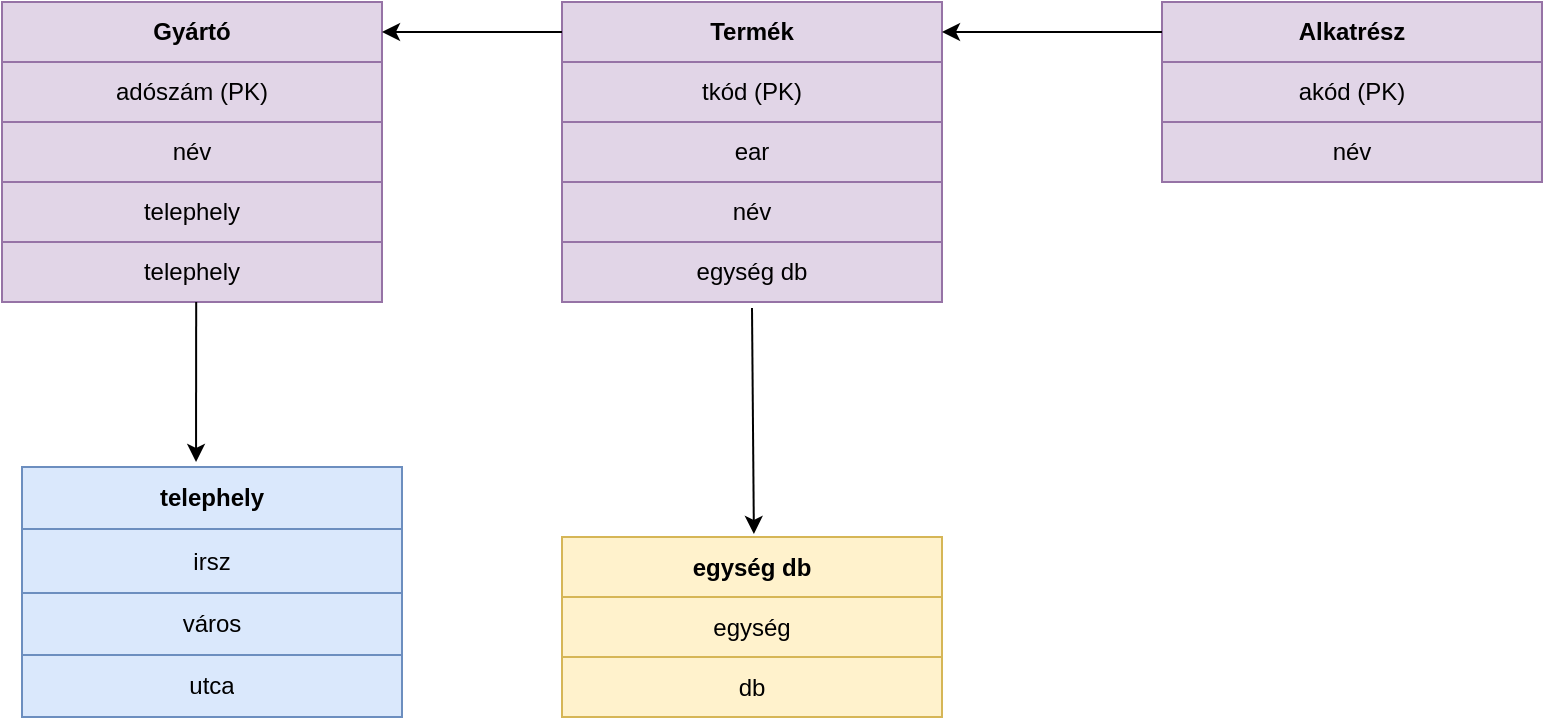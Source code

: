 <mxfile version="24.8.4">
  <diagram name="1 oldal" id="1HkdUJ_a2k5po3Bl3RXk">
    <mxGraphModel dx="1434" dy="728" grid="1" gridSize="10" guides="1" tooltips="1" connect="1" arrows="1" fold="1" page="1" pageScale="1" pageWidth="827" pageHeight="1169" math="0" shadow="0">
      <root>
        <mxCell id="0" />
        <mxCell id="1" parent="0" />
        <mxCell id="wHkAmi0p0ycmTFPruKUB-1" value="" style="shape=table;startSize=0;container=1;collapsible=0;childLayout=tableLayout;fillColor=#e1d5e7;strokeColor=#9673a6;" vertex="1" parent="1">
          <mxGeometry x="300" y="210" width="190" height="150" as="geometry" />
        </mxCell>
        <mxCell id="wHkAmi0p0ycmTFPruKUB-2" value="" style="shape=tableRow;horizontal=0;startSize=0;swimlaneHead=0;swimlaneBody=0;strokeColor=inherit;top=0;left=0;bottom=0;right=0;collapsible=0;dropTarget=0;fillColor=none;points=[[0,0.5],[1,0.5]];portConstraint=eastwest;" vertex="1" parent="wHkAmi0p0ycmTFPruKUB-1">
          <mxGeometry width="190" height="30" as="geometry" />
        </mxCell>
        <mxCell id="wHkAmi0p0ycmTFPruKUB-3" value="&lt;b&gt;Termék&lt;/b&gt;" style="shape=partialRectangle;html=1;whiteSpace=wrap;connectable=0;strokeColor=inherit;overflow=hidden;fillColor=none;top=0;left=0;bottom=0;right=0;pointerEvents=1;" vertex="1" parent="wHkAmi0p0ycmTFPruKUB-2">
          <mxGeometry width="190" height="30" as="geometry">
            <mxRectangle width="190" height="30" as="alternateBounds" />
          </mxGeometry>
        </mxCell>
        <mxCell id="wHkAmi0p0ycmTFPruKUB-4" value="" style="shape=tableRow;horizontal=0;startSize=0;swimlaneHead=0;swimlaneBody=0;strokeColor=inherit;top=0;left=0;bottom=0;right=0;collapsible=0;dropTarget=0;fillColor=none;points=[[0,0.5],[1,0.5]];portConstraint=eastwest;" vertex="1" parent="wHkAmi0p0ycmTFPruKUB-1">
          <mxGeometry y="30" width="190" height="30" as="geometry" />
        </mxCell>
        <mxCell id="wHkAmi0p0ycmTFPruKUB-5" value="tkód (PK)" style="shape=partialRectangle;html=1;whiteSpace=wrap;connectable=0;strokeColor=inherit;overflow=hidden;fillColor=none;top=0;left=0;bottom=0;right=0;pointerEvents=1;" vertex="1" parent="wHkAmi0p0ycmTFPruKUB-4">
          <mxGeometry width="190" height="30" as="geometry">
            <mxRectangle width="190" height="30" as="alternateBounds" />
          </mxGeometry>
        </mxCell>
        <mxCell id="wHkAmi0p0ycmTFPruKUB-6" value="" style="shape=tableRow;horizontal=0;startSize=0;swimlaneHead=0;swimlaneBody=0;strokeColor=inherit;top=0;left=0;bottom=0;right=0;collapsible=0;dropTarget=0;fillColor=none;points=[[0,0.5],[1,0.5]];portConstraint=eastwest;" vertex="1" parent="wHkAmi0p0ycmTFPruKUB-1">
          <mxGeometry y="60" width="190" height="30" as="geometry" />
        </mxCell>
        <mxCell id="wHkAmi0p0ycmTFPruKUB-7" value="ear" style="shape=partialRectangle;html=1;whiteSpace=wrap;connectable=0;strokeColor=inherit;overflow=hidden;fillColor=none;top=0;left=0;bottom=0;right=0;pointerEvents=1;" vertex="1" parent="wHkAmi0p0ycmTFPruKUB-6">
          <mxGeometry width="190" height="30" as="geometry">
            <mxRectangle width="190" height="30" as="alternateBounds" />
          </mxGeometry>
        </mxCell>
        <mxCell id="wHkAmi0p0ycmTFPruKUB-8" value="" style="shape=tableRow;horizontal=0;startSize=0;swimlaneHead=0;swimlaneBody=0;strokeColor=inherit;top=0;left=0;bottom=0;right=0;collapsible=0;dropTarget=0;fillColor=none;points=[[0,0.5],[1,0.5]];portConstraint=eastwest;" vertex="1" parent="wHkAmi0p0ycmTFPruKUB-1">
          <mxGeometry y="90" width="190" height="30" as="geometry" />
        </mxCell>
        <mxCell id="wHkAmi0p0ycmTFPruKUB-9" value="név" style="shape=partialRectangle;html=1;whiteSpace=wrap;connectable=0;strokeColor=inherit;overflow=hidden;fillColor=none;top=0;left=0;bottom=0;right=0;pointerEvents=1;" vertex="1" parent="wHkAmi0p0ycmTFPruKUB-8">
          <mxGeometry width="190" height="30" as="geometry">
            <mxRectangle width="190" height="30" as="alternateBounds" />
          </mxGeometry>
        </mxCell>
        <mxCell id="wHkAmi0p0ycmTFPruKUB-10" value="" style="shape=tableRow;horizontal=0;startSize=0;swimlaneHead=0;swimlaneBody=0;strokeColor=inherit;top=0;left=0;bottom=0;right=0;collapsible=0;dropTarget=0;fillColor=none;points=[[0,0.5],[1,0.5]];portConstraint=eastwest;" vertex="1" parent="wHkAmi0p0ycmTFPruKUB-1">
          <mxGeometry y="120" width="190" height="30" as="geometry" />
        </mxCell>
        <mxCell id="wHkAmi0p0ycmTFPruKUB-11" value="egység db" style="shape=partialRectangle;html=1;whiteSpace=wrap;connectable=0;strokeColor=inherit;overflow=hidden;fillColor=none;top=0;left=0;bottom=0;right=0;pointerEvents=1;" vertex="1" parent="wHkAmi0p0ycmTFPruKUB-10">
          <mxGeometry width="190" height="30" as="geometry">
            <mxRectangle width="190" height="30" as="alternateBounds" />
          </mxGeometry>
        </mxCell>
        <mxCell id="wHkAmi0p0ycmTFPruKUB-23" value="" style="shape=table;startSize=0;container=1;collapsible=0;childLayout=tableLayout;fillColor=#e1d5e7;strokeColor=#9673a6;" vertex="1" parent="1">
          <mxGeometry x="20" y="210" width="190" height="150" as="geometry" />
        </mxCell>
        <mxCell id="wHkAmi0p0ycmTFPruKUB-24" value="" style="shape=tableRow;horizontal=0;startSize=0;swimlaneHead=0;swimlaneBody=0;strokeColor=inherit;top=0;left=0;bottom=0;right=0;collapsible=0;dropTarget=0;fillColor=none;points=[[0,0.5],[1,0.5]];portConstraint=eastwest;" vertex="1" parent="wHkAmi0p0ycmTFPruKUB-23">
          <mxGeometry width="190" height="30" as="geometry" />
        </mxCell>
        <mxCell id="wHkAmi0p0ycmTFPruKUB-25" value="&lt;b&gt;Gyártó&lt;/b&gt;" style="shape=partialRectangle;html=1;whiteSpace=wrap;connectable=0;strokeColor=inherit;overflow=hidden;fillColor=none;top=0;left=0;bottom=0;right=0;pointerEvents=1;" vertex="1" parent="wHkAmi0p0ycmTFPruKUB-24">
          <mxGeometry width="190" height="30" as="geometry">
            <mxRectangle width="190" height="30" as="alternateBounds" />
          </mxGeometry>
        </mxCell>
        <mxCell id="wHkAmi0p0ycmTFPruKUB-26" value="" style="shape=tableRow;horizontal=0;startSize=0;swimlaneHead=0;swimlaneBody=0;strokeColor=inherit;top=0;left=0;bottom=0;right=0;collapsible=0;dropTarget=0;fillColor=none;points=[[0,0.5],[1,0.5]];portConstraint=eastwest;" vertex="1" parent="wHkAmi0p0ycmTFPruKUB-23">
          <mxGeometry y="30" width="190" height="30" as="geometry" />
        </mxCell>
        <mxCell id="wHkAmi0p0ycmTFPruKUB-27" value="adószám (PK)" style="shape=partialRectangle;html=1;whiteSpace=wrap;connectable=0;strokeColor=inherit;overflow=hidden;fillColor=none;top=0;left=0;bottom=0;right=0;pointerEvents=1;" vertex="1" parent="wHkAmi0p0ycmTFPruKUB-26">
          <mxGeometry width="190" height="30" as="geometry">
            <mxRectangle width="190" height="30" as="alternateBounds" />
          </mxGeometry>
        </mxCell>
        <mxCell id="wHkAmi0p0ycmTFPruKUB-28" value="" style="shape=tableRow;horizontal=0;startSize=0;swimlaneHead=0;swimlaneBody=0;strokeColor=inherit;top=0;left=0;bottom=0;right=0;collapsible=0;dropTarget=0;fillColor=none;points=[[0,0.5],[1,0.5]];portConstraint=eastwest;" vertex="1" parent="wHkAmi0p0ycmTFPruKUB-23">
          <mxGeometry y="60" width="190" height="30" as="geometry" />
        </mxCell>
        <mxCell id="wHkAmi0p0ycmTFPruKUB-29" value="név" style="shape=partialRectangle;html=1;whiteSpace=wrap;connectable=0;strokeColor=inherit;overflow=hidden;fillColor=none;top=0;left=0;bottom=0;right=0;pointerEvents=1;" vertex="1" parent="wHkAmi0p0ycmTFPruKUB-28">
          <mxGeometry width="190" height="30" as="geometry">
            <mxRectangle width="190" height="30" as="alternateBounds" />
          </mxGeometry>
        </mxCell>
        <mxCell id="wHkAmi0p0ycmTFPruKUB-30" value="" style="shape=tableRow;horizontal=0;startSize=0;swimlaneHead=0;swimlaneBody=0;strokeColor=inherit;top=0;left=0;bottom=0;right=0;collapsible=0;dropTarget=0;fillColor=none;points=[[0,0.5],[1,0.5]];portConstraint=eastwest;" vertex="1" parent="wHkAmi0p0ycmTFPruKUB-23">
          <mxGeometry y="90" width="190" height="30" as="geometry" />
        </mxCell>
        <mxCell id="wHkAmi0p0ycmTFPruKUB-31" value="telephely" style="shape=partialRectangle;html=1;whiteSpace=wrap;connectable=0;strokeColor=inherit;overflow=hidden;fillColor=none;top=0;left=0;bottom=0;right=0;pointerEvents=1;" vertex="1" parent="wHkAmi0p0ycmTFPruKUB-30">
          <mxGeometry width="190" height="30" as="geometry">
            <mxRectangle width="190" height="30" as="alternateBounds" />
          </mxGeometry>
        </mxCell>
        <mxCell id="wHkAmi0p0ycmTFPruKUB-32" value="" style="shape=tableRow;horizontal=0;startSize=0;swimlaneHead=0;swimlaneBody=0;strokeColor=inherit;top=0;left=0;bottom=0;right=0;collapsible=0;dropTarget=0;fillColor=none;points=[[0,0.5],[1,0.5]];portConstraint=eastwest;" vertex="1" parent="wHkAmi0p0ycmTFPruKUB-23">
          <mxGeometry y="120" width="190" height="30" as="geometry" />
        </mxCell>
        <mxCell id="wHkAmi0p0ycmTFPruKUB-33" value="telephely" style="shape=partialRectangle;html=1;whiteSpace=wrap;connectable=0;strokeColor=inherit;overflow=hidden;fillColor=none;top=0;left=0;bottom=0;right=0;pointerEvents=1;" vertex="1" parent="wHkAmi0p0ycmTFPruKUB-32">
          <mxGeometry width="190" height="30" as="geometry">
            <mxRectangle width="190" height="30" as="alternateBounds" />
          </mxGeometry>
        </mxCell>
        <mxCell id="wHkAmi0p0ycmTFPruKUB-34" value="" style="shape=table;startSize=0;container=1;collapsible=0;childLayout=tableLayout;fillColor=#e1d5e7;strokeColor=#9673a6;" vertex="1" parent="1">
          <mxGeometry x="600" y="210" width="190" height="90" as="geometry" />
        </mxCell>
        <mxCell id="wHkAmi0p0ycmTFPruKUB-35" value="" style="shape=tableRow;horizontal=0;startSize=0;swimlaneHead=0;swimlaneBody=0;strokeColor=inherit;top=0;left=0;bottom=0;right=0;collapsible=0;dropTarget=0;fillColor=none;points=[[0,0.5],[1,0.5]];portConstraint=eastwest;" vertex="1" parent="wHkAmi0p0ycmTFPruKUB-34">
          <mxGeometry width="190" height="30" as="geometry" />
        </mxCell>
        <mxCell id="wHkAmi0p0ycmTFPruKUB-36" value="&lt;b&gt;Alkatrész&lt;/b&gt;" style="shape=partialRectangle;html=1;whiteSpace=wrap;connectable=0;strokeColor=inherit;overflow=hidden;fillColor=none;top=0;left=0;bottom=0;right=0;pointerEvents=1;" vertex="1" parent="wHkAmi0p0ycmTFPruKUB-35">
          <mxGeometry width="190" height="30" as="geometry">
            <mxRectangle width="190" height="30" as="alternateBounds" />
          </mxGeometry>
        </mxCell>
        <mxCell id="wHkAmi0p0ycmTFPruKUB-37" value="" style="shape=tableRow;horizontal=0;startSize=0;swimlaneHead=0;swimlaneBody=0;strokeColor=inherit;top=0;left=0;bottom=0;right=0;collapsible=0;dropTarget=0;fillColor=none;points=[[0,0.5],[1,0.5]];portConstraint=eastwest;" vertex="1" parent="wHkAmi0p0ycmTFPruKUB-34">
          <mxGeometry y="30" width="190" height="30" as="geometry" />
        </mxCell>
        <mxCell id="wHkAmi0p0ycmTFPruKUB-38" value="akód (PK)" style="shape=partialRectangle;html=1;whiteSpace=wrap;connectable=0;strokeColor=inherit;overflow=hidden;fillColor=none;top=0;left=0;bottom=0;right=0;pointerEvents=1;" vertex="1" parent="wHkAmi0p0ycmTFPruKUB-37">
          <mxGeometry width="190" height="30" as="geometry">
            <mxRectangle width="190" height="30" as="alternateBounds" />
          </mxGeometry>
        </mxCell>
        <mxCell id="wHkAmi0p0ycmTFPruKUB-39" value="" style="shape=tableRow;horizontal=0;startSize=0;swimlaneHead=0;swimlaneBody=0;strokeColor=inherit;top=0;left=0;bottom=0;right=0;collapsible=0;dropTarget=0;fillColor=none;points=[[0,0.5],[1,0.5]];portConstraint=eastwest;" vertex="1" parent="wHkAmi0p0ycmTFPruKUB-34">
          <mxGeometry y="60" width="190" height="30" as="geometry" />
        </mxCell>
        <mxCell id="wHkAmi0p0ycmTFPruKUB-40" value="név" style="shape=partialRectangle;html=1;whiteSpace=wrap;connectable=0;strokeColor=inherit;overflow=hidden;fillColor=none;top=0;left=0;bottom=0;right=0;pointerEvents=1;" vertex="1" parent="wHkAmi0p0ycmTFPruKUB-39">
          <mxGeometry width="190" height="30" as="geometry">
            <mxRectangle width="190" height="30" as="alternateBounds" />
          </mxGeometry>
        </mxCell>
        <mxCell id="wHkAmi0p0ycmTFPruKUB-41" value="" style="shape=table;startSize=0;container=1;collapsible=0;childLayout=tableLayout;fillColor=#dae8fc;strokeColor=#6c8ebf;" vertex="1" parent="1">
          <mxGeometry x="30" y="442.5" width="190" height="125" as="geometry" />
        </mxCell>
        <mxCell id="wHkAmi0p0ycmTFPruKUB-42" value="" style="shape=tableRow;horizontal=0;startSize=0;swimlaneHead=0;swimlaneBody=0;strokeColor=inherit;top=0;left=0;bottom=0;right=0;collapsible=0;dropTarget=0;fillColor=none;points=[[0,0.5],[1,0.5]];portConstraint=eastwest;" vertex="1" parent="wHkAmi0p0ycmTFPruKUB-41">
          <mxGeometry width="190" height="31" as="geometry" />
        </mxCell>
        <mxCell id="wHkAmi0p0ycmTFPruKUB-43" value="&lt;b&gt;telephely&lt;/b&gt;" style="shape=partialRectangle;html=1;whiteSpace=wrap;connectable=0;strokeColor=inherit;overflow=hidden;fillColor=none;top=0;left=0;bottom=0;right=0;pointerEvents=1;" vertex="1" parent="wHkAmi0p0ycmTFPruKUB-42">
          <mxGeometry width="190" height="31" as="geometry">
            <mxRectangle width="190" height="31" as="alternateBounds" />
          </mxGeometry>
        </mxCell>
        <mxCell id="wHkAmi0p0ycmTFPruKUB-44" value="" style="shape=tableRow;horizontal=0;startSize=0;swimlaneHead=0;swimlaneBody=0;strokeColor=inherit;top=0;left=0;bottom=0;right=0;collapsible=0;dropTarget=0;fillColor=none;points=[[0,0.5],[1,0.5]];portConstraint=eastwest;" vertex="1" parent="wHkAmi0p0ycmTFPruKUB-41">
          <mxGeometry y="31" width="190" height="32" as="geometry" />
        </mxCell>
        <mxCell id="wHkAmi0p0ycmTFPruKUB-45" value="irsz" style="shape=partialRectangle;html=1;whiteSpace=wrap;connectable=0;strokeColor=inherit;overflow=hidden;fillColor=none;top=0;left=0;bottom=0;right=0;pointerEvents=1;" vertex="1" parent="wHkAmi0p0ycmTFPruKUB-44">
          <mxGeometry width="190" height="32" as="geometry">
            <mxRectangle width="190" height="32" as="alternateBounds" />
          </mxGeometry>
        </mxCell>
        <mxCell id="wHkAmi0p0ycmTFPruKUB-46" value="" style="shape=tableRow;horizontal=0;startSize=0;swimlaneHead=0;swimlaneBody=0;strokeColor=inherit;top=0;left=0;bottom=0;right=0;collapsible=0;dropTarget=0;fillColor=none;points=[[0,0.5],[1,0.5]];portConstraint=eastwest;" vertex="1" parent="wHkAmi0p0ycmTFPruKUB-41">
          <mxGeometry y="63" width="190" height="31" as="geometry" />
        </mxCell>
        <mxCell id="wHkAmi0p0ycmTFPruKUB-47" value="város" style="shape=partialRectangle;html=1;whiteSpace=wrap;connectable=0;strokeColor=inherit;overflow=hidden;fillColor=none;top=0;left=0;bottom=0;right=0;pointerEvents=1;" vertex="1" parent="wHkAmi0p0ycmTFPruKUB-46">
          <mxGeometry width="190" height="31" as="geometry">
            <mxRectangle width="190" height="31" as="alternateBounds" />
          </mxGeometry>
        </mxCell>
        <mxCell id="wHkAmi0p0ycmTFPruKUB-48" value="" style="shape=tableRow;horizontal=0;startSize=0;swimlaneHead=0;swimlaneBody=0;strokeColor=inherit;top=0;left=0;bottom=0;right=0;collapsible=0;dropTarget=0;fillColor=none;points=[[0,0.5],[1,0.5]];portConstraint=eastwest;" vertex="1" parent="wHkAmi0p0ycmTFPruKUB-41">
          <mxGeometry y="94" width="190" height="31" as="geometry" />
        </mxCell>
        <mxCell id="wHkAmi0p0ycmTFPruKUB-49" value="utca" style="shape=partialRectangle;html=1;whiteSpace=wrap;connectable=0;strokeColor=inherit;overflow=hidden;fillColor=none;top=0;left=0;bottom=0;right=0;pointerEvents=1;" vertex="1" parent="wHkAmi0p0ycmTFPruKUB-48">
          <mxGeometry width="190" height="31" as="geometry">
            <mxRectangle width="190" height="31" as="alternateBounds" />
          </mxGeometry>
        </mxCell>
        <mxCell id="wHkAmi0p0ycmTFPruKUB-52" value="" style="shape=table;startSize=0;container=1;collapsible=0;childLayout=tableLayout;fillColor=#fff2cc;strokeColor=#d6b656;" vertex="1" parent="1">
          <mxGeometry x="300" y="477.5" width="190" height="90" as="geometry" />
        </mxCell>
        <mxCell id="wHkAmi0p0ycmTFPruKUB-53" value="" style="shape=tableRow;horizontal=0;startSize=0;swimlaneHead=0;swimlaneBody=0;strokeColor=inherit;top=0;left=0;bottom=0;right=0;collapsible=0;dropTarget=0;fillColor=none;points=[[0,0.5],[1,0.5]];portConstraint=eastwest;" vertex="1" parent="wHkAmi0p0ycmTFPruKUB-52">
          <mxGeometry width="190" height="30" as="geometry" />
        </mxCell>
        <mxCell id="wHkAmi0p0ycmTFPruKUB-54" value="&lt;b&gt;egység db&lt;/b&gt;" style="shape=partialRectangle;html=1;whiteSpace=wrap;connectable=0;strokeColor=inherit;overflow=hidden;fillColor=none;top=0;left=0;bottom=0;right=0;pointerEvents=1;" vertex="1" parent="wHkAmi0p0ycmTFPruKUB-53">
          <mxGeometry width="190" height="30" as="geometry">
            <mxRectangle width="190" height="30" as="alternateBounds" />
          </mxGeometry>
        </mxCell>
        <mxCell id="wHkAmi0p0ycmTFPruKUB-55" value="" style="shape=tableRow;horizontal=0;startSize=0;swimlaneHead=0;swimlaneBody=0;strokeColor=inherit;top=0;left=0;bottom=0;right=0;collapsible=0;dropTarget=0;fillColor=none;points=[[0,0.5],[1,0.5]];portConstraint=eastwest;" vertex="1" parent="wHkAmi0p0ycmTFPruKUB-52">
          <mxGeometry y="30" width="190" height="30" as="geometry" />
        </mxCell>
        <mxCell id="wHkAmi0p0ycmTFPruKUB-56" value="egység" style="shape=partialRectangle;html=1;whiteSpace=wrap;connectable=0;strokeColor=inherit;overflow=hidden;fillColor=none;top=0;left=0;bottom=0;right=0;pointerEvents=1;" vertex="1" parent="wHkAmi0p0ycmTFPruKUB-55">
          <mxGeometry width="190" height="30" as="geometry">
            <mxRectangle width="190" height="30" as="alternateBounds" />
          </mxGeometry>
        </mxCell>
        <mxCell id="wHkAmi0p0ycmTFPruKUB-57" value="" style="shape=tableRow;horizontal=0;startSize=0;swimlaneHead=0;swimlaneBody=0;strokeColor=inherit;top=0;left=0;bottom=0;right=0;collapsible=0;dropTarget=0;fillColor=none;points=[[0,0.5],[1,0.5]];portConstraint=eastwest;" vertex="1" parent="wHkAmi0p0ycmTFPruKUB-52">
          <mxGeometry y="60" width="190" height="30" as="geometry" />
        </mxCell>
        <mxCell id="wHkAmi0p0ycmTFPruKUB-58" value="db" style="shape=partialRectangle;html=1;whiteSpace=wrap;connectable=0;strokeColor=inherit;overflow=hidden;fillColor=none;top=0;left=0;bottom=0;right=0;pointerEvents=1;" vertex="1" parent="wHkAmi0p0ycmTFPruKUB-57">
          <mxGeometry width="190" height="30" as="geometry">
            <mxRectangle width="190" height="30" as="alternateBounds" />
          </mxGeometry>
        </mxCell>
        <mxCell id="wHkAmi0p0ycmTFPruKUB-61" value="" style="endArrow=classic;html=1;rounded=0;entryX=1;entryY=0.5;entryDx=0;entryDy=0;exitX=0;exitY=0.5;exitDx=0;exitDy=0;" edge="1" parent="1" source="wHkAmi0p0ycmTFPruKUB-2" target="wHkAmi0p0ycmTFPruKUB-24">
          <mxGeometry width="50" height="50" relative="1" as="geometry">
            <mxPoint x="350" y="480" as="sourcePoint" />
            <mxPoint x="400" y="430" as="targetPoint" />
          </mxGeometry>
        </mxCell>
        <mxCell id="wHkAmi0p0ycmTFPruKUB-62" value="" style="endArrow=classic;html=1;rounded=0;exitX=0.511;exitY=1;exitDx=0;exitDy=0;exitPerimeter=0;entryX=0.458;entryY=-0.081;entryDx=0;entryDy=0;entryPerimeter=0;" edge="1" parent="1" source="wHkAmi0p0ycmTFPruKUB-32" target="wHkAmi0p0ycmTFPruKUB-42">
          <mxGeometry width="50" height="50" relative="1" as="geometry">
            <mxPoint x="350" y="480" as="sourcePoint" />
            <mxPoint x="400" y="430" as="targetPoint" />
          </mxGeometry>
        </mxCell>
        <mxCell id="wHkAmi0p0ycmTFPruKUB-63" value="" style="endArrow=classic;html=1;rounded=0;exitX=0.5;exitY=1.1;exitDx=0;exitDy=0;exitPerimeter=0;entryX=0.505;entryY=-0.05;entryDx=0;entryDy=0;entryPerimeter=0;" edge="1" parent="1" source="wHkAmi0p0ycmTFPruKUB-10" target="wHkAmi0p0ycmTFPruKUB-53">
          <mxGeometry width="50" height="50" relative="1" as="geometry">
            <mxPoint x="350" y="480" as="sourcePoint" />
            <mxPoint x="400" y="440" as="targetPoint" />
          </mxGeometry>
        </mxCell>
        <mxCell id="wHkAmi0p0ycmTFPruKUB-64" value="" style="endArrow=classic;html=1;rounded=0;exitX=0;exitY=0.5;exitDx=0;exitDy=0;entryX=1;entryY=0.5;entryDx=0;entryDy=0;" edge="1" parent="1" source="wHkAmi0p0ycmTFPruKUB-35" target="wHkAmi0p0ycmTFPruKUB-2">
          <mxGeometry width="50" height="50" relative="1" as="geometry">
            <mxPoint x="350" y="480" as="sourcePoint" />
            <mxPoint x="400" y="430" as="targetPoint" />
          </mxGeometry>
        </mxCell>
      </root>
    </mxGraphModel>
  </diagram>
</mxfile>
